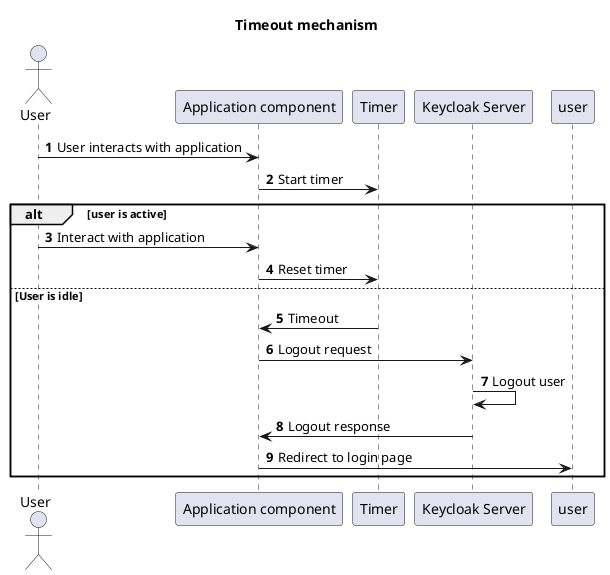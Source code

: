 @startuml normal flow

title Timeout mechanism

actor User as User
participant "Application component" as app
participant "Timer" as timer
participant "Keycloak Server" as Keycloak

autonumber
User -> app: User interacts with application
app -> timer: Start timer
alt user is active
User -> app: Interact with application
app -> timer: Reset timer
else User is idle
timer -> app: Timeout
app -> Keycloak: Logout request
Keycloak -> Keycloak: Logout user
Keycloak -> app: Logout response
app -> user: Redirect to login page
end

@enduml